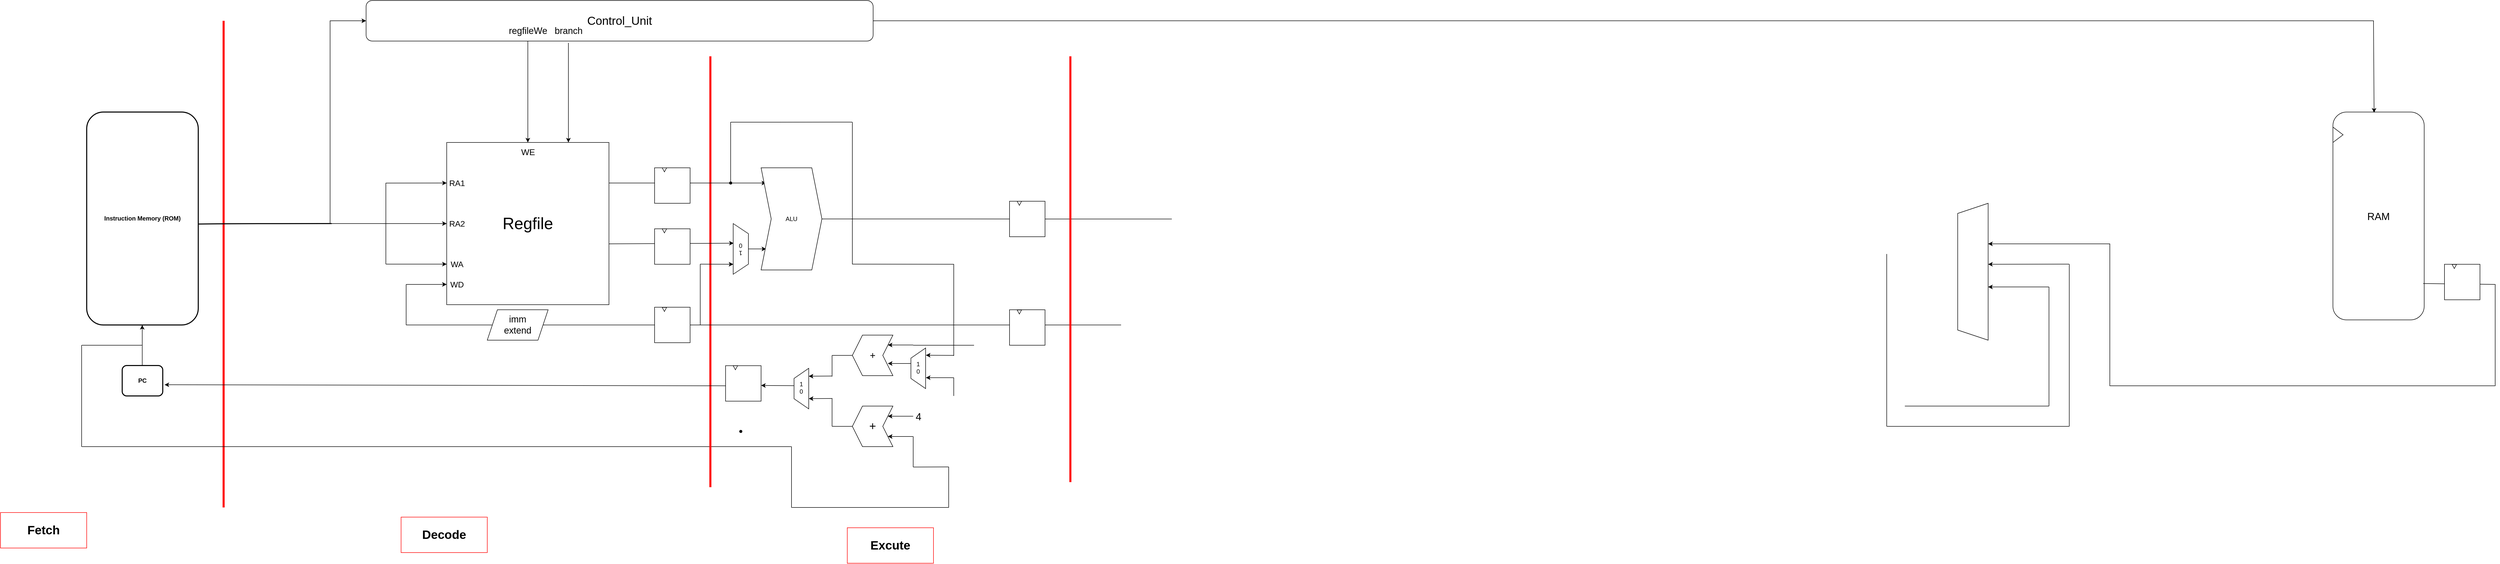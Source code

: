 <mxfile version="28.0.6">
  <diagram name="Fetch Stage" id="xJ02Gpl6vORc2wXBNX6f">
    <mxGraphModel dx="2211" dy="1414" grid="1" gridSize="10" guides="1" tooltips="1" connect="1" arrows="1" fold="1" page="1" pageScale="1" pageWidth="827" pageHeight="1169" math="0" shadow="0">
      <root>
        <mxCell id="0" />
        <mxCell id="1" parent="0" />
        <mxCell id="Xw53oJ9WX84hQ0q4KHC2-78" value="&lt;font style=&quot;font-size: 32px;&quot;&gt;Regfile&lt;/font&gt;" style="whiteSpace=wrap;html=1;aspect=fixed;" vertex="1" parent="1">
          <mxGeometry x="400" y="360" width="320" height="320" as="geometry" />
        </mxCell>
        <mxCell id="Xw53oJ9WX84hQ0q4KHC2-63" value="RAM" style="rounded=1;whiteSpace=wrap;html=1;fontSize=20;" vertex="1" parent="1">
          <mxGeometry x="4120" y="300" width="180" height="410" as="geometry" />
        </mxCell>
        <mxCell id="Xw53oJ9WX84hQ0q4KHC2-65" value="Instruction Memory (ROM)" style="rounded=1;whiteSpace=wrap;html=1;fillColor=#ffffff;strokeColor=#000000;strokeWidth=2;fontSize=12;fontStyle=1;" vertex="1" parent="1">
          <mxGeometry x="-310" y="300" width="220" height="420" as="geometry" />
        </mxCell>
        <mxCell id="Xw53oJ9WX84hQ0q4KHC2-66" value="PC" style="rounded=1;whiteSpace=wrap;html=1;fillColor=#ffffff;strokeColor=#000000;strokeWidth=2;fontSize=12;fontStyle=1;" vertex="1" parent="1">
          <mxGeometry x="-240" y="800" width="80" height="60" as="geometry" />
        </mxCell>
        <mxCell id="Xw53oJ9WX84hQ0q4KHC2-67" value="Fetch" style="text;html=1;strokeColor=#ff0000;fillColor=none;align=center;verticalAlign=middle;whiteSpace=wrap;rounded=0;fontSize=24;fontStyle=1;" vertex="1" parent="1">
          <mxGeometry x="-480" y="1090" width="170" height="70" as="geometry" />
        </mxCell>
        <mxCell id="Xw53oJ9WX84hQ0q4KHC2-68" value="" style="endArrow=none;html=1;strokeColor=#ff0000;strokeWidth=4;" edge="1" parent="1">
          <mxGeometry width="50" height="50" relative="1" as="geometry">
            <mxPoint x="-40" y="120" as="sourcePoint" />
            <mxPoint x="-40" y="1080" as="targetPoint" />
          </mxGeometry>
        </mxCell>
        <mxCell id="Xw53oJ9WX84hQ0q4KHC2-69" value="" style="endArrow=none;html=1;strokeColor=default;strokeWidth=2;exitX=0.989;exitY=0.526;exitDx=0;exitDy=0;exitPerimeter=0;rounded=0;curved=1;endFill=0;" edge="1" parent="1">
          <mxGeometry width="50" height="50" relative="1" as="geometry">
            <mxPoint x="-89.42" y="520.92" as="sourcePoint" />
            <mxPoint x="173" y="520" as="targetPoint" />
            <Array as="points">
              <mxPoint x="-37" y="520" />
            </Array>
          </mxGeometry>
        </mxCell>
        <mxCell id="Xw53oJ9WX84hQ0q4KHC2-70" value="" style="endArrow=classic;html=1;rounded=0;" edge="1" parent="1">
          <mxGeometry width="50" height="50" relative="1" as="geometry">
            <mxPoint x="-200.48" y="800" as="sourcePoint" />
            <mxPoint x="-200.48" y="720" as="targetPoint" />
          </mxGeometry>
        </mxCell>
        <mxCell id="Xw53oJ9WX84hQ0q4KHC2-71" value="" style="endArrow=none;html=1;rounded=0;" edge="1" parent="1">
          <mxGeometry width="50" height="50" relative="1" as="geometry">
            <mxPoint x="-320" y="760" as="sourcePoint" />
            <mxPoint x="-200" y="760" as="targetPoint" />
          </mxGeometry>
        </mxCell>
        <mxCell id="Xw53oJ9WX84hQ0q4KHC2-72" value="" style="endArrow=none;html=1;rounded=0;" edge="1" parent="1">
          <mxGeometry width="50" height="50" relative="1" as="geometry">
            <mxPoint x="-320" y="960" as="sourcePoint" />
            <mxPoint x="-320" y="760" as="targetPoint" />
          </mxGeometry>
        </mxCell>
        <mxCell id="Xw53oJ9WX84hQ0q4KHC2-73" value="" style="endArrow=none;html=1;rounded=0;" edge="1" parent="1">
          <mxGeometry width="50" height="50" relative="1" as="geometry">
            <mxPoint x="-320" y="960" as="sourcePoint" />
            <mxPoint x="1080" y="960" as="targetPoint" />
          </mxGeometry>
        </mxCell>
        <mxCell id="Xw53oJ9WX84hQ0q4KHC2-75" value="" style="endArrow=classic;html=1;rounded=0;" edge="1" parent="1" target="Xw53oJ9WX84hQ0q4KHC2-76">
          <mxGeometry width="50" height="50" relative="1" as="geometry">
            <mxPoint x="170" y="520" as="sourcePoint" />
            <mxPoint x="240" y="120" as="targetPoint" />
            <Array as="points">
              <mxPoint x="170" y="120" />
            </Array>
          </mxGeometry>
        </mxCell>
        <mxCell id="Xw53oJ9WX84hQ0q4KHC2-76" value="&lt;font style=&quot;font-size: 23px;&quot;&gt;Control_Unit&lt;/font&gt;" style="rounded=1;whiteSpace=wrap;html=1;" vertex="1" parent="1">
          <mxGeometry x="241" y="80" width="1000" height="80" as="geometry" />
        </mxCell>
        <mxCell id="Xw53oJ9WX84hQ0q4KHC2-74" value="" style="endArrow=none;html=1;strokeColor=#ff0000;strokeWidth=4;" edge="1" parent="1">
          <mxGeometry width="50" height="50" relative="1" as="geometry">
            <mxPoint x="920" y="190" as="sourcePoint" />
            <mxPoint x="920" y="1040" as="targetPoint" />
          </mxGeometry>
        </mxCell>
        <mxCell id="Xw53oJ9WX84hQ0q4KHC2-79" value="RA2" style="endArrow=classic;html=1;rounded=0;entryX=0;entryY=0.5;entryDx=0;entryDy=0;fontSize=16;" edge="1" parent="1" target="Xw53oJ9WX84hQ0q4KHC2-78">
          <mxGeometry x="1" y="20" width="50" height="50" relative="1" as="geometry">
            <mxPoint x="170" y="520" as="sourcePoint" />
            <mxPoint x="370" y="520" as="targetPoint" />
            <mxPoint x="20" y="20" as="offset" />
          </mxGeometry>
        </mxCell>
        <mxCell id="Xw53oJ9WX84hQ0q4KHC2-80" value="" style="endArrow=none;html=1;rounded=0;endFill=0;" edge="1" parent="1">
          <mxGeometry width="50" height="50" relative="1" as="geometry">
            <mxPoint x="280" y="600" as="sourcePoint" />
            <mxPoint x="280" y="440" as="targetPoint" />
          </mxGeometry>
        </mxCell>
        <mxCell id="Xw53oJ9WX84hQ0q4KHC2-81" value="RA1" style="endArrow=classic;html=1;rounded=0;entryX=0.001;entryY=0.062;entryDx=0;entryDy=0;entryPerimeter=0;fontSize=16;" edge="1" parent="1">
          <mxGeometry x="1" y="-20" width="50" height="50" relative="1" as="geometry">
            <mxPoint x="279.68" y="440.16" as="sourcePoint" />
            <mxPoint x="400.0" y="440.0" as="targetPoint" />
            <mxPoint x="20" y="-20" as="offset" />
          </mxGeometry>
        </mxCell>
        <mxCell id="Xw53oJ9WX84hQ0q4KHC2-83" value="WA" style="endArrow=classic;html=1;rounded=0;entryX=0;entryY=0.75;entryDx=0;entryDy=0;fontSize=16;" edge="1" parent="1" target="Xw53oJ9WX84hQ0q4KHC2-78">
          <mxGeometry x="1" y="20" width="50" height="50" relative="1" as="geometry">
            <mxPoint x="280" y="600" as="sourcePoint" />
            <mxPoint x="330" y="550" as="targetPoint" />
            <mxPoint x="20" y="20" as="offset" />
          </mxGeometry>
        </mxCell>
        <mxCell id="Xw53oJ9WX84hQ0q4KHC2-84" value="WD" style="endArrow=classic;html=1;rounded=0;fontSize=16;" edge="1" parent="1">
          <mxGeometry x="1" y="20" width="50" height="50" relative="1" as="geometry">
            <mxPoint x="320" y="640" as="sourcePoint" />
            <mxPoint x="400" y="640" as="targetPoint" />
            <mxPoint x="20" y="20" as="offset" />
          </mxGeometry>
        </mxCell>
        <mxCell id="Xw53oJ9WX84hQ0q4KHC2-86" value="" style="endArrow=none;html=1;rounded=0;" edge="1" parent="1" target="Xw53oJ9WX84hQ0q4KHC2-78">
          <mxGeometry width="50" height="50" relative="1" as="geometry">
            <mxPoint x="400" y="640" as="sourcePoint" />
            <mxPoint x="450" y="590" as="targetPoint" />
          </mxGeometry>
        </mxCell>
        <mxCell id="Xw53oJ9WX84hQ0q4KHC2-87" value="" style="endArrow=none;html=1;rounded=0;" edge="1" parent="1">
          <mxGeometry width="50" height="50" relative="1" as="geometry">
            <mxPoint x="320" y="720" as="sourcePoint" />
            <mxPoint x="320" y="640" as="targetPoint" />
          </mxGeometry>
        </mxCell>
        <mxCell id="Xw53oJ9WX84hQ0q4KHC2-88" value="" style="endArrow=none;html=1;rounded=0;" edge="1" parent="1" source="Xw53oJ9WX84hQ0q4KHC2-203">
          <mxGeometry width="50" height="50" relative="1" as="geometry">
            <mxPoint x="320" y="720" as="sourcePoint" />
            <mxPoint x="1730" y="720" as="targetPoint" />
          </mxGeometry>
        </mxCell>
        <mxCell id="Xw53oJ9WX84hQ0q4KHC2-89" value="regfileWe" style="endArrow=classic;html=1;rounded=0;fontSize=18;" edge="1" parent="1" target="Xw53oJ9WX84hQ0q4KHC2-78">
          <mxGeometry x="-1" y="-20" width="50" height="50" relative="1" as="geometry">
            <mxPoint x="560" y="160" as="sourcePoint" />
            <mxPoint x="610" y="110" as="targetPoint" />
            <mxPoint x="20" y="-20" as="offset" />
          </mxGeometry>
        </mxCell>
        <mxCell id="Xw53oJ9WX84hQ0q4KHC2-90" value="" style="endArrow=classic;html=1;rounded=0;entryX=0.083;entryY=0.149;entryDx=0;entryDy=0;entryPerimeter=0;" edge="1" parent="1" target="Xw53oJ9WX84hQ0q4KHC2-124">
          <mxGeometry width="50" height="50" relative="1" as="geometry">
            <mxPoint x="720" y="440" as="sourcePoint" />
            <mxPoint x="1020" y="440" as="targetPoint" />
          </mxGeometry>
        </mxCell>
        <mxCell id="Xw53oJ9WX84hQ0q4KHC2-91" value="" style="endArrow=classic;html=1;rounded=0;entryX=0.387;entryY=0.968;entryDx=0;entryDy=0;entryPerimeter=0;" edge="1" parent="1" target="Xw53oJ9WX84hQ0q4KHC2-119">
          <mxGeometry width="50" height="50" relative="1" as="geometry">
            <mxPoint x="720" y="560" as="sourcePoint" />
            <mxPoint x="960" y="560" as="targetPoint" />
          </mxGeometry>
        </mxCell>
        <mxCell id="Xw53oJ9WX84hQ0q4KHC2-100" value="" style="whiteSpace=wrap;html=1;aspect=fixed;" vertex="1" parent="1">
          <mxGeometry x="810" y="410" width="70" height="70" as="geometry" />
        </mxCell>
        <mxCell id="Xw53oJ9WX84hQ0q4KHC2-101" value="" style="triangle;whiteSpace=wrap;html=1;rotation=90;" vertex="1" parent="1">
          <mxGeometry x="825.32" y="409.69" width="8.12" height="8.75" as="geometry" />
        </mxCell>
        <mxCell id="Xw53oJ9WX84hQ0q4KHC2-102" value="" style="whiteSpace=wrap;html=1;aspect=fixed;" vertex="1" parent="1">
          <mxGeometry x="810" y="530.31" width="70" height="70" as="geometry" />
        </mxCell>
        <mxCell id="Xw53oJ9WX84hQ0q4KHC2-103" value="" style="triangle;whiteSpace=wrap;html=1;rotation=90;" vertex="1" parent="1">
          <mxGeometry x="825.32" y="530" width="8.12" height="8.75" as="geometry" />
        </mxCell>
        <mxCell id="Xw53oJ9WX84hQ0q4KHC2-104" value="" style="endArrow=classic;html=1;rounded=0;entryX=1.044;entryY=0.632;entryDx=0;entryDy=0;entryPerimeter=0;" edge="1" parent="1" target="Xw53oJ9WX84hQ0q4KHC2-66">
          <mxGeometry width="50" height="50" relative="1" as="geometry">
            <mxPoint x="950" y="840" as="sourcePoint" />
            <mxPoint x="-100.0" y="840" as="targetPoint" />
          </mxGeometry>
        </mxCell>
        <mxCell id="Xw53oJ9WX84hQ0q4KHC2-106" value="" style="whiteSpace=wrap;html=1;aspect=fixed;" vertex="1" parent="1">
          <mxGeometry x="950" y="800.31" width="70" height="70" as="geometry" />
        </mxCell>
        <mxCell id="Xw53oJ9WX84hQ0q4KHC2-107" value="" style="triangle;whiteSpace=wrap;html=1;rotation=90;" vertex="1" parent="1">
          <mxGeometry x="965.32" y="800" width="8.12" height="8.75" as="geometry" />
        </mxCell>
        <mxCell id="Xw53oJ9WX84hQ0q4KHC2-108" value="" style="endArrow=classic;html=1;rounded=0;entryX=1;entryY=0.5;entryDx=0;entryDy=0;" edge="1" parent="1">
          <mxGeometry width="50" height="50" relative="1" as="geometry">
            <mxPoint x="1090" y="839.71" as="sourcePoint" />
            <mxPoint x="1020" y="839.31" as="targetPoint" />
          </mxGeometry>
        </mxCell>
        <mxCell id="Xw53oJ9WX84hQ0q4KHC2-109" value="0&lt;div&gt;1&lt;/div&gt;" style="shape=trapezoid;perimeter=trapezoidPerimeter;whiteSpace=wrap;html=1;fixedSize=1;rotation=-90;textDirection=vertical-lr;" vertex="1" parent="1">
          <mxGeometry x="1059.5" y="831" width="80" height="29" as="geometry" />
        </mxCell>
        <mxCell id="Xw53oJ9WX84hQ0q4KHC2-111" value="" style="endArrow=classic;html=1;rounded=0;" edge="1" parent="1">
          <mxGeometry width="50" height="50" relative="1" as="geometry">
            <mxPoint x="1160" y="865" as="sourcePoint" />
            <mxPoint x="1114" y="865.31" as="targetPoint" />
          </mxGeometry>
        </mxCell>
        <mxCell id="Xw53oJ9WX84hQ0q4KHC2-112" value="" style="endArrow=classic;html=1;rounded=0;" edge="1" parent="1">
          <mxGeometry width="50" height="50" relative="1" as="geometry">
            <mxPoint x="1160" y="820.79" as="sourcePoint" />
            <mxPoint x="1114" y="821.1" as="targetPoint" />
          </mxGeometry>
        </mxCell>
        <mxCell id="Xw53oJ9WX84hQ0q4KHC2-113" value="" style="endArrow=none;html=1;rounded=0;" edge="1" parent="1">
          <mxGeometry width="50" height="50" relative="1" as="geometry">
            <mxPoint x="1160" y="920" as="sourcePoint" />
            <mxPoint x="1160" y="864.31" as="targetPoint" />
          </mxGeometry>
        </mxCell>
        <mxCell id="Xw53oJ9WX84hQ0q4KHC2-114" value="" style="endArrow=none;html=1;rounded=0;" edge="1" parent="1">
          <mxGeometry width="50" height="50" relative="1" as="geometry">
            <mxPoint x="1160" y="821.69" as="sourcePoint" />
            <mxPoint x="1160" y="780" as="targetPoint" />
          </mxGeometry>
        </mxCell>
        <mxCell id="Xw53oJ9WX84hQ0q4KHC2-115" value="" style="endArrow=none;html=1;rounded=0;" edge="1" parent="1">
          <mxGeometry width="50" height="50" relative="1" as="geometry">
            <mxPoint x="1200" y="920" as="sourcePoint" />
            <mxPoint x="1160" y="920" as="targetPoint" />
          </mxGeometry>
        </mxCell>
        <mxCell id="Xw53oJ9WX84hQ0q4KHC2-116" value="" style="endArrow=none;html=1;rounded=0;exitX=1;exitY=0.5;exitDx=0;exitDy=0;" edge="1" parent="1" source="Xw53oJ9WX84hQ0q4KHC2-133">
          <mxGeometry width="50" height="50" relative="1" as="geometry">
            <mxPoint x="1200" y="760" as="sourcePoint" />
            <mxPoint x="1160" y="780" as="targetPoint" />
          </mxGeometry>
        </mxCell>
        <mxCell id="Xw53oJ9WX84hQ0q4KHC2-123" style="edgeStyle=orthogonalEdgeStyle;rounded=0;orthogonalLoop=1;jettySize=auto;html=1;" edge="1" parent="1" source="Xw53oJ9WX84hQ0q4KHC2-119">
          <mxGeometry relative="1" as="geometry">
            <mxPoint x="1030" y="570" as="targetPoint" />
          </mxGeometry>
        </mxCell>
        <mxCell id="Xw53oJ9WX84hQ0q4KHC2-119" value="0&lt;div&gt;1&lt;/div&gt;" style="shape=trapezoid;perimeter=trapezoidPerimeter;whiteSpace=wrap;html=1;fixedSize=1;rotation=90;textDirection=vertical-lr;" vertex="1" parent="1">
          <mxGeometry x="930" y="555" width="100" height="30" as="geometry" />
        </mxCell>
        <mxCell id="Xw53oJ9WX84hQ0q4KHC2-121" value="" style="endArrow=classic;html=1;rounded=0;" edge="1" parent="1">
          <mxGeometry width="50" height="50" relative="1" as="geometry">
            <mxPoint x="900" y="600" as="sourcePoint" />
            <mxPoint x="965.32" y="600.31" as="targetPoint" />
          </mxGeometry>
        </mxCell>
        <mxCell id="Xw53oJ9WX84hQ0q4KHC2-122" value="" style="endArrow=none;html=1;rounded=0;" edge="1" parent="1">
          <mxGeometry width="50" height="50" relative="1" as="geometry">
            <mxPoint x="900" y="720" as="sourcePoint" />
            <mxPoint x="900" y="600" as="targetPoint" />
            <Array as="points">
              <mxPoint x="900" y="660" />
            </Array>
          </mxGeometry>
        </mxCell>
        <mxCell id="Xw53oJ9WX84hQ0q4KHC2-124" value="ALU" style="shape=step;perimeter=stepPerimeter;whiteSpace=wrap;html=1;fixedSize=1;" vertex="1" parent="1">
          <mxGeometry x="1020" y="410" width="120" height="201.56" as="geometry" />
        </mxCell>
        <mxCell id="Xw53oJ9WX84hQ0q4KHC2-125" value="" style="endArrow=none;html=1;rounded=0;exitX=0.972;exitY=0.547;exitDx=0;exitDy=0;exitPerimeter=0;endFill=0;" edge="1" parent="1">
          <mxGeometry width="50" height="50" relative="1" as="geometry">
            <mxPoint x="1140.0" y="510.853" as="sourcePoint" />
            <mxPoint x="1830" y="511" as="targetPoint" />
          </mxGeometry>
        </mxCell>
        <mxCell id="Xw53oJ9WX84hQ0q4KHC2-129" value="" style="whiteSpace=wrap;html=1;aspect=fixed;" vertex="1" parent="1">
          <mxGeometry x="1510" y="690" width="70" height="70" as="geometry" />
        </mxCell>
        <mxCell id="Xw53oJ9WX84hQ0q4KHC2-130" value="" style="triangle;whiteSpace=wrap;html=1;rotation=90;" vertex="1" parent="1">
          <mxGeometry x="1525.32" y="690" width="8.12" height="8.75" as="geometry" />
        </mxCell>
        <mxCell id="Xw53oJ9WX84hQ0q4KHC2-131" value="" style="whiteSpace=wrap;html=1;aspect=fixed;" vertex="1" parent="1">
          <mxGeometry x="1510" y="475.94" width="70" height="70" as="geometry" />
        </mxCell>
        <mxCell id="Xw53oJ9WX84hQ0q4KHC2-132" value="" style="triangle;whiteSpace=wrap;html=1;rotation=90;" vertex="1" parent="1">
          <mxGeometry x="1525.32" y="475.63" width="8.12" height="8.75" as="geometry" />
        </mxCell>
        <mxCell id="Xw53oJ9WX84hQ0q4KHC2-133" value="&lt;font style=&quot;font-size: 19px;&quot;&gt;+&lt;/font&gt;" style="shape=step;perimeter=stepPerimeter;whiteSpace=wrap;html=1;fixedSize=1;rotation=-180;" vertex="1" parent="1">
          <mxGeometry x="1200" y="740" width="80" height="80" as="geometry" />
        </mxCell>
        <mxCell id="Xw53oJ9WX84hQ0q4KHC2-134" value="&lt;font style=&quot;font-size: 23px;&quot;&gt;+&lt;/font&gt;" style="shape=step;perimeter=stepPerimeter;whiteSpace=wrap;html=1;fixedSize=1;rotation=-180;" vertex="1" parent="1">
          <mxGeometry x="1200" y="880" width="80" height="80" as="geometry" />
        </mxCell>
        <mxCell id="Xw53oJ9WX84hQ0q4KHC2-135" value="" style="endArrow=classic;html=1;rounded=0;" edge="1" parent="1">
          <mxGeometry width="50" height="50" relative="1" as="geometry">
            <mxPoint x="1320" y="940" as="sourcePoint" />
            <mxPoint x="1270" y="940" as="targetPoint" />
          </mxGeometry>
        </mxCell>
        <mxCell id="Xw53oJ9WX84hQ0q4KHC2-136" value="4" style="endArrow=classic;html=1;rounded=0;fontSize=20;" edge="1" parent="1">
          <mxGeometry x="-1" y="-10" width="50" height="50" relative="1" as="geometry">
            <mxPoint x="1320" y="900" as="sourcePoint" />
            <mxPoint x="1270" y="900" as="targetPoint" />
            <Array as="points">
              <mxPoint x="1270" y="900" />
            </Array>
            <mxPoint x="10" y="10" as="offset" />
          </mxGeometry>
        </mxCell>
        <mxCell id="Xw53oJ9WX84hQ0q4KHC2-137" value="" style="endArrow=classic;html=1;rounded=0;" edge="1" parent="1">
          <mxGeometry width="50" height="50" relative="1" as="geometry">
            <mxPoint x="1320" y="796" as="sourcePoint" />
            <mxPoint x="1270" y="796" as="targetPoint" />
          </mxGeometry>
        </mxCell>
        <mxCell id="Xw53oJ9WX84hQ0q4KHC2-138" value="" style="endArrow=classic;html=1;rounded=0;" edge="1" parent="1">
          <mxGeometry width="50" height="50" relative="1" as="geometry">
            <mxPoint x="1320" y="759.52" as="sourcePoint" />
            <mxPoint x="1270" y="759.52" as="targetPoint" />
          </mxGeometry>
        </mxCell>
        <mxCell id="Xw53oJ9WX84hQ0q4KHC2-140" value="" style="endArrow=none;html=1;rounded=0;" edge="1" parent="1">
          <mxGeometry width="50" height="50" relative="1" as="geometry">
            <mxPoint x="1320" y="759.21" as="sourcePoint" />
            <mxPoint x="1320" y="760" as="targetPoint" />
          </mxGeometry>
        </mxCell>
        <mxCell id="Xw53oJ9WX84hQ0q4KHC2-141" value="" style="endArrow=none;html=1;rounded=0;" edge="1" parent="1">
          <mxGeometry width="50" height="50" relative="1" as="geometry">
            <mxPoint x="1320" y="1000" as="sourcePoint" />
            <mxPoint x="1320" y="940" as="targetPoint" />
          </mxGeometry>
        </mxCell>
        <mxCell id="Xw53oJ9WX84hQ0q4KHC2-144" value="" style="endArrow=none;html=1;rounded=0;" edge="1" parent="1">
          <mxGeometry width="50" height="50" relative="1" as="geometry">
            <mxPoint x="1320" y="1000.31" as="sourcePoint" />
            <mxPoint x="1390" y="1000" as="targetPoint" />
          </mxGeometry>
        </mxCell>
        <mxCell id="Xw53oJ9WX84hQ0q4KHC2-147" value="Decode" style="text;html=1;strokeColor=#ff0000;fillColor=none;align=center;verticalAlign=middle;whiteSpace=wrap;rounded=0;fontSize=24;fontStyle=1;" vertex="1" parent="1">
          <mxGeometry x="310" y="1099" width="170" height="70" as="geometry" />
        </mxCell>
        <mxCell id="Xw53oJ9WX84hQ0q4KHC2-148" value="Excute" style="text;html=1;strokeColor=#ff0000;fillColor=none;align=center;verticalAlign=middle;whiteSpace=wrap;rounded=0;fontSize=24;fontStyle=1;" vertex="1" parent="1">
          <mxGeometry x="1190" y="1120" width="170" height="70" as="geometry" />
        </mxCell>
        <mxCell id="Xw53oJ9WX84hQ0q4KHC2-150" value="WE" style="endArrow=none;html=1;rounded=0;fontSize=17;" edge="1" parent="1">
          <mxGeometry x="NaN" y="50" width="50" height="50" relative="1" as="geometry">
            <mxPoint x="590" y="340" as="sourcePoint" />
            <mxPoint x="590" y="340" as="targetPoint" />
            <mxPoint x="-30" y="40" as="offset" />
          </mxGeometry>
        </mxCell>
        <mxCell id="Xw53oJ9WX84hQ0q4KHC2-151" value="&lt;font style=&quot;font-size: 18px;&quot;&gt;branch&lt;/font&gt;" style="endArrow=classic;html=1;rounded=0;entryX=0.75;entryY=0;entryDx=0;entryDy=0;exitX=0.399;exitY=1.043;exitDx=0;exitDy=0;exitPerimeter=0;" edge="1" parent="1" source="Xw53oJ9WX84hQ0q4KHC2-76" target="Xw53oJ9WX84hQ0q4KHC2-78">
          <mxGeometry x="-1" y="-23" width="50" height="50" relative="1" as="geometry">
            <mxPoint x="640" y="270" as="sourcePoint" />
            <mxPoint x="690" y="220" as="targetPoint" />
            <mxPoint x="23" y="-23" as="offset" />
          </mxGeometry>
        </mxCell>
        <mxCell id="Xw53oJ9WX84hQ0q4KHC2-152" value="" style="endArrow=classic;html=1;rounded=0;entryX=0.451;entryY=0.003;entryDx=0;entryDy=0;entryPerimeter=0;" edge="1" parent="1" target="Xw53oJ9WX84hQ0q4KHC2-63">
          <mxGeometry width="50" height="50" relative="1" as="geometry">
            <mxPoint x="1241" y="120" as="sourcePoint" />
            <mxPoint x="4241.667" y="120" as="targetPoint" />
            <Array as="points">
              <mxPoint x="4200" y="120" />
            </Array>
          </mxGeometry>
        </mxCell>
        <mxCell id="Xw53oJ9WX84hQ0q4KHC2-153" value="" style="triangle;whiteSpace=wrap;html=1;" vertex="1" parent="1">
          <mxGeometry x="4120" y="329.69" width="20" height="30.31" as="geometry" />
        </mxCell>
        <mxCell id="Xw53oJ9WX84hQ0q4KHC2-154" value="" style="endArrow=classic;html=1;rounded=0;exitX=0.989;exitY=0.825;exitDx=0;exitDy=0;exitPerimeter=0;" edge="1" parent="1" source="Xw53oJ9WX84hQ0q4KHC2-63">
          <mxGeometry width="50" height="50" relative="1" as="geometry">
            <mxPoint x="4290" y="640" as="sourcePoint" />
            <mxPoint x="3440" y="560" as="targetPoint" />
            <Array as="points">
              <mxPoint x="4440" y="640" />
              <mxPoint x="4440" y="840" />
              <mxPoint x="3680" y="840" />
              <mxPoint x="3680" y="560" />
            </Array>
          </mxGeometry>
        </mxCell>
        <mxCell id="Xw53oJ9WX84hQ0q4KHC2-156" value="" style="whiteSpace=wrap;html=1;aspect=fixed;" vertex="1" parent="1">
          <mxGeometry x="4340" y="600.31" width="70" height="70" as="geometry" />
        </mxCell>
        <mxCell id="Xw53oJ9WX84hQ0q4KHC2-157" value="" style="triangle;whiteSpace=wrap;html=1;rotation=90;" vertex="1" parent="1">
          <mxGeometry x="4355.32" y="600.31" width="8.12" height="8.75" as="geometry" />
        </mxCell>
        <mxCell id="Xw53oJ9WX84hQ0q4KHC2-158" value="" style="shape=trapezoid;perimeter=trapezoidPerimeter;whiteSpace=wrap;html=1;fixedSize=1;rotation=-90;" vertex="1" parent="1">
          <mxGeometry x="3275" y="585" width="270" height="60" as="geometry" />
        </mxCell>
        <mxCell id="Xw53oJ9WX84hQ0q4KHC2-159" value="" style="endArrow=classic;html=1;rounded=0;" edge="1" parent="1">
          <mxGeometry width="50" height="50" relative="1" as="geometry">
            <mxPoint x="3600" y="600" as="sourcePoint" />
            <mxPoint x="3440" y="600.31" as="targetPoint" />
          </mxGeometry>
        </mxCell>
        <mxCell id="Xw53oJ9WX84hQ0q4KHC2-160" value="" style="endArrow=none;html=1;rounded=0;" edge="1" parent="1">
          <mxGeometry width="50" height="50" relative="1" as="geometry">
            <mxPoint x="3600" y="920" as="sourcePoint" />
            <mxPoint x="3600" y="600.31" as="targetPoint" />
          </mxGeometry>
        </mxCell>
        <mxCell id="Xw53oJ9WX84hQ0q4KHC2-161" value="" style="endArrow=none;html=1;rounded=0;" edge="1" parent="1">
          <mxGeometry width="50" height="50" relative="1" as="geometry">
            <mxPoint x="3240" y="920" as="sourcePoint" />
            <mxPoint x="3600" y="920" as="targetPoint" />
          </mxGeometry>
        </mxCell>
        <mxCell id="Xw53oJ9WX84hQ0q4KHC2-162" value="" style="endArrow=none;html=1;rounded=0;" edge="1" parent="1">
          <mxGeometry width="50" height="50" relative="1" as="geometry">
            <mxPoint x="3240" y="920" as="sourcePoint" />
            <mxPoint x="3240" y="580" as="targetPoint" />
          </mxGeometry>
        </mxCell>
        <mxCell id="Xw53oJ9WX84hQ0q4KHC2-163" value="" style="endArrow=classic;html=1;rounded=0;" edge="1" parent="1">
          <mxGeometry width="50" height="50" relative="1" as="geometry">
            <mxPoint x="3560" y="645" as="sourcePoint" />
            <mxPoint x="3440" y="645" as="targetPoint" />
          </mxGeometry>
        </mxCell>
        <mxCell id="Xw53oJ9WX84hQ0q4KHC2-164" value="" style="endArrow=none;html=1;rounded=0;" edge="1" parent="1">
          <mxGeometry width="50" height="50" relative="1" as="geometry">
            <mxPoint x="3560" y="880" as="sourcePoint" />
            <mxPoint x="3560" y="645" as="targetPoint" />
          </mxGeometry>
        </mxCell>
        <mxCell id="Xw53oJ9WX84hQ0q4KHC2-165" value="" style="endArrow=none;html=1;rounded=0;" edge="1" parent="1">
          <mxGeometry width="50" height="50" relative="1" as="geometry">
            <mxPoint x="3275.745" y="880" as="sourcePoint" />
            <mxPoint x="3560" y="880" as="targetPoint" />
          </mxGeometry>
        </mxCell>
        <mxCell id="Xw53oJ9WX84hQ0q4KHC2-167" value="" style="endArrow=none;html=1;rounded=0;" edge="1" parent="1">
          <mxGeometry width="50" height="50" relative="1" as="geometry">
            <mxPoint x="1080" y="1080" as="sourcePoint" />
            <mxPoint x="1080" y="960" as="targetPoint" />
          </mxGeometry>
        </mxCell>
        <mxCell id="Xw53oJ9WX84hQ0q4KHC2-168" value="" style="endArrow=none;html=1;rounded=0;" edge="1" parent="1">
          <mxGeometry width="50" height="50" relative="1" as="geometry">
            <mxPoint x="1390" y="1080" as="sourcePoint" />
            <mxPoint x="1080" y="1080" as="targetPoint" />
          </mxGeometry>
        </mxCell>
        <mxCell id="Xw53oJ9WX84hQ0q4KHC2-169" value="" style="endArrow=none;html=1;rounded=0;" edge="1" parent="1">
          <mxGeometry width="50" height="50" relative="1" as="geometry">
            <mxPoint x="1390" y="1080" as="sourcePoint" />
            <mxPoint x="1390" y="1000" as="targetPoint" />
          </mxGeometry>
        </mxCell>
        <mxCell id="Xw53oJ9WX84hQ0q4KHC2-172" value="" style="endArrow=none;html=1;rounded=0;" edge="1" parent="1">
          <mxGeometry width="50" height="50" relative="1" as="geometry">
            <mxPoint x="1440" y="760" as="sourcePoint" />
            <mxPoint x="1440" y="760" as="targetPoint" />
          </mxGeometry>
        </mxCell>
        <mxCell id="Xw53oJ9WX84hQ0q4KHC2-173" value="0&lt;div&gt;1&lt;/div&gt;" style="shape=trapezoid;perimeter=trapezoidPerimeter;whiteSpace=wrap;html=1;fixedSize=1;rotation=-90;textDirection=vertical-lr;" vertex="1" parent="1">
          <mxGeometry x="1290" y="791" width="80" height="29" as="geometry" />
        </mxCell>
        <mxCell id="Xw53oJ9WX84hQ0q4KHC2-176" value="" style="endArrow=classic;html=1;rounded=0;" edge="1" parent="1">
          <mxGeometry width="50" height="50" relative="1" as="geometry">
            <mxPoint x="1400" y="824" as="sourcePoint" />
            <mxPoint x="1345" y="824" as="targetPoint" />
          </mxGeometry>
        </mxCell>
        <mxCell id="Xw53oJ9WX84hQ0q4KHC2-177" value="" style="endArrow=classic;html=1;rounded=0;" edge="1" parent="1">
          <mxGeometry width="50" height="50" relative="1" as="geometry">
            <mxPoint x="1400" y="780" as="sourcePoint" />
            <mxPoint x="1345" y="779.75" as="targetPoint" />
          </mxGeometry>
        </mxCell>
        <mxCell id="Xw53oJ9WX84hQ0q4KHC2-178" value="" style="endArrow=none;html=1;rounded=0;" edge="1" parent="1">
          <mxGeometry width="50" height="50" relative="1" as="geometry">
            <mxPoint x="1400" y="860" as="sourcePoint" />
            <mxPoint x="1400" y="824" as="targetPoint" />
          </mxGeometry>
        </mxCell>
        <mxCell id="Xw53oJ9WX84hQ0q4KHC2-179" value="" style="endArrow=none;html=1;rounded=0;" edge="1" parent="1">
          <mxGeometry width="50" height="50" relative="1" as="geometry">
            <mxPoint x="1400" y="781" as="sourcePoint" />
            <mxPoint x="1400" y="600" as="targetPoint" />
          </mxGeometry>
        </mxCell>
        <mxCell id="Xw53oJ9WX84hQ0q4KHC2-180" value="" style="endArrow=none;html=1;rounded=0;" edge="1" parent="1">
          <mxGeometry width="50" height="50" relative="1" as="geometry">
            <mxPoint x="1200" y="600" as="sourcePoint" />
            <mxPoint x="1400" y="600.31" as="targetPoint" />
          </mxGeometry>
        </mxCell>
        <mxCell id="Xw53oJ9WX84hQ0q4KHC2-181" value="" style="endArrow=none;html=1;rounded=0;endFill=0;" edge="1" parent="1">
          <mxGeometry width="50" height="50" relative="1" as="geometry">
            <mxPoint x="1200" y="600.31" as="sourcePoint" />
            <mxPoint x="1200" y="320" as="targetPoint" />
          </mxGeometry>
        </mxCell>
        <mxCell id="Xw53oJ9WX84hQ0q4KHC2-182" value="" style="endArrow=none;html=1;rounded=0;" edge="1" parent="1">
          <mxGeometry width="50" height="50" relative="1" as="geometry">
            <mxPoint x="960" y="320" as="sourcePoint" />
            <mxPoint x="1200" y="319.85" as="targetPoint" />
          </mxGeometry>
        </mxCell>
        <mxCell id="Xw53oJ9WX84hQ0q4KHC2-183" value="" style="endArrow=none;html=1;rounded=0;" edge="1" parent="1" source="Xw53oJ9WX84hQ0q4KHC2-184">
          <mxGeometry width="50" height="50" relative="1" as="geometry">
            <mxPoint x="960" y="440" as="sourcePoint" />
            <mxPoint x="960" y="319.85" as="targetPoint" />
          </mxGeometry>
        </mxCell>
        <mxCell id="Xw53oJ9WX84hQ0q4KHC2-186" value="" style="endArrow=none;html=1;rounded=0;" edge="1" parent="1" target="Xw53oJ9WX84hQ0q4KHC2-184">
          <mxGeometry width="50" height="50" relative="1" as="geometry">
            <mxPoint x="960" y="440" as="sourcePoint" />
            <mxPoint x="960" y="319.85" as="targetPoint" />
          </mxGeometry>
        </mxCell>
        <mxCell id="Xw53oJ9WX84hQ0q4KHC2-184" value="" style="shape=waypoint;sketch=0;fillStyle=solid;size=6;pointerEvents=1;points=[];fillColor=none;resizable=0;rotatable=0;perimeter=centerPerimeter;snapToPoint=1;" vertex="1" parent="1">
          <mxGeometry x="950" y="430" width="20" height="20" as="geometry" />
        </mxCell>
        <mxCell id="Xw53oJ9WX84hQ0q4KHC2-188" value="" style="shape=waypoint;sketch=0;fillStyle=solid;size=6;pointerEvents=1;points=[];fillColor=none;resizable=0;rotatable=0;perimeter=centerPerimeter;snapToPoint=1;" vertex="1" parent="1">
          <mxGeometry x="970" y="920" width="20" height="20" as="geometry" />
        </mxCell>
        <mxCell id="Xw53oJ9WX84hQ0q4KHC2-194" value="" style="endArrow=none;html=1;strokeColor=#ff0000;strokeWidth=4;" edge="1" parent="1">
          <mxGeometry width="50" height="50" relative="1" as="geometry">
            <mxPoint x="1630" y="190" as="sourcePoint" />
            <mxPoint x="1630" y="1030" as="targetPoint" />
          </mxGeometry>
        </mxCell>
        <mxCell id="Xw53oJ9WX84hQ0q4KHC2-197" value="" style="endArrow=none;html=1;rounded=0;" edge="1" parent="1">
          <mxGeometry width="50" height="50" relative="1" as="geometry">
            <mxPoint x="1320" y="760" as="sourcePoint" />
            <mxPoint x="1440" y="760" as="targetPoint" />
          </mxGeometry>
        </mxCell>
        <mxCell id="Xw53oJ9WX84hQ0q4KHC2-202" value="" style="endArrow=none;html=1;rounded=0;" edge="1" parent="1" target="Xw53oJ9WX84hQ0q4KHC2-199">
          <mxGeometry width="50" height="50" relative="1" as="geometry">
            <mxPoint x="320" y="720" as="sourcePoint" />
            <mxPoint x="1730" y="720" as="targetPoint" />
          </mxGeometry>
        </mxCell>
        <mxCell id="Xw53oJ9WX84hQ0q4KHC2-199" value="&lt;font style=&quot;font-size: 18px;&quot;&gt;imm&lt;/font&gt;&lt;div&gt;&lt;font style=&quot;font-size: 18px;&quot;&gt;extend&lt;/font&gt;&lt;/div&gt;" style="shape=parallelogram;perimeter=parallelogramPerimeter;whiteSpace=wrap;html=1;fixedSize=1;" vertex="1" parent="1">
          <mxGeometry x="480.003" y="690" width="120" height="60" as="geometry" />
        </mxCell>
        <mxCell id="Xw53oJ9WX84hQ0q4KHC2-206" value="" style="endArrow=none;html=1;rounded=0;" edge="1" parent="1" source="Xw53oJ9WX84hQ0q4KHC2-199" target="Xw53oJ9WX84hQ0q4KHC2-203">
          <mxGeometry width="50" height="50" relative="1" as="geometry">
            <mxPoint x="590" y="720" as="sourcePoint" />
            <mxPoint x="1730" y="720" as="targetPoint" />
          </mxGeometry>
        </mxCell>
        <mxCell id="Xw53oJ9WX84hQ0q4KHC2-203" value="" style="whiteSpace=wrap;html=1;aspect=fixed;" vertex="1" parent="1">
          <mxGeometry x="810" y="685" width="70" height="70" as="geometry" />
        </mxCell>
        <mxCell id="Xw53oJ9WX84hQ0q4KHC2-204" value="" style="triangle;whiteSpace=wrap;html=1;rotation=90;" vertex="1" parent="1">
          <mxGeometry x="825.32" y="685" width="8.12" height="8.75" as="geometry" />
        </mxCell>
      </root>
    </mxGraphModel>
  </diagram>
</mxfile>
